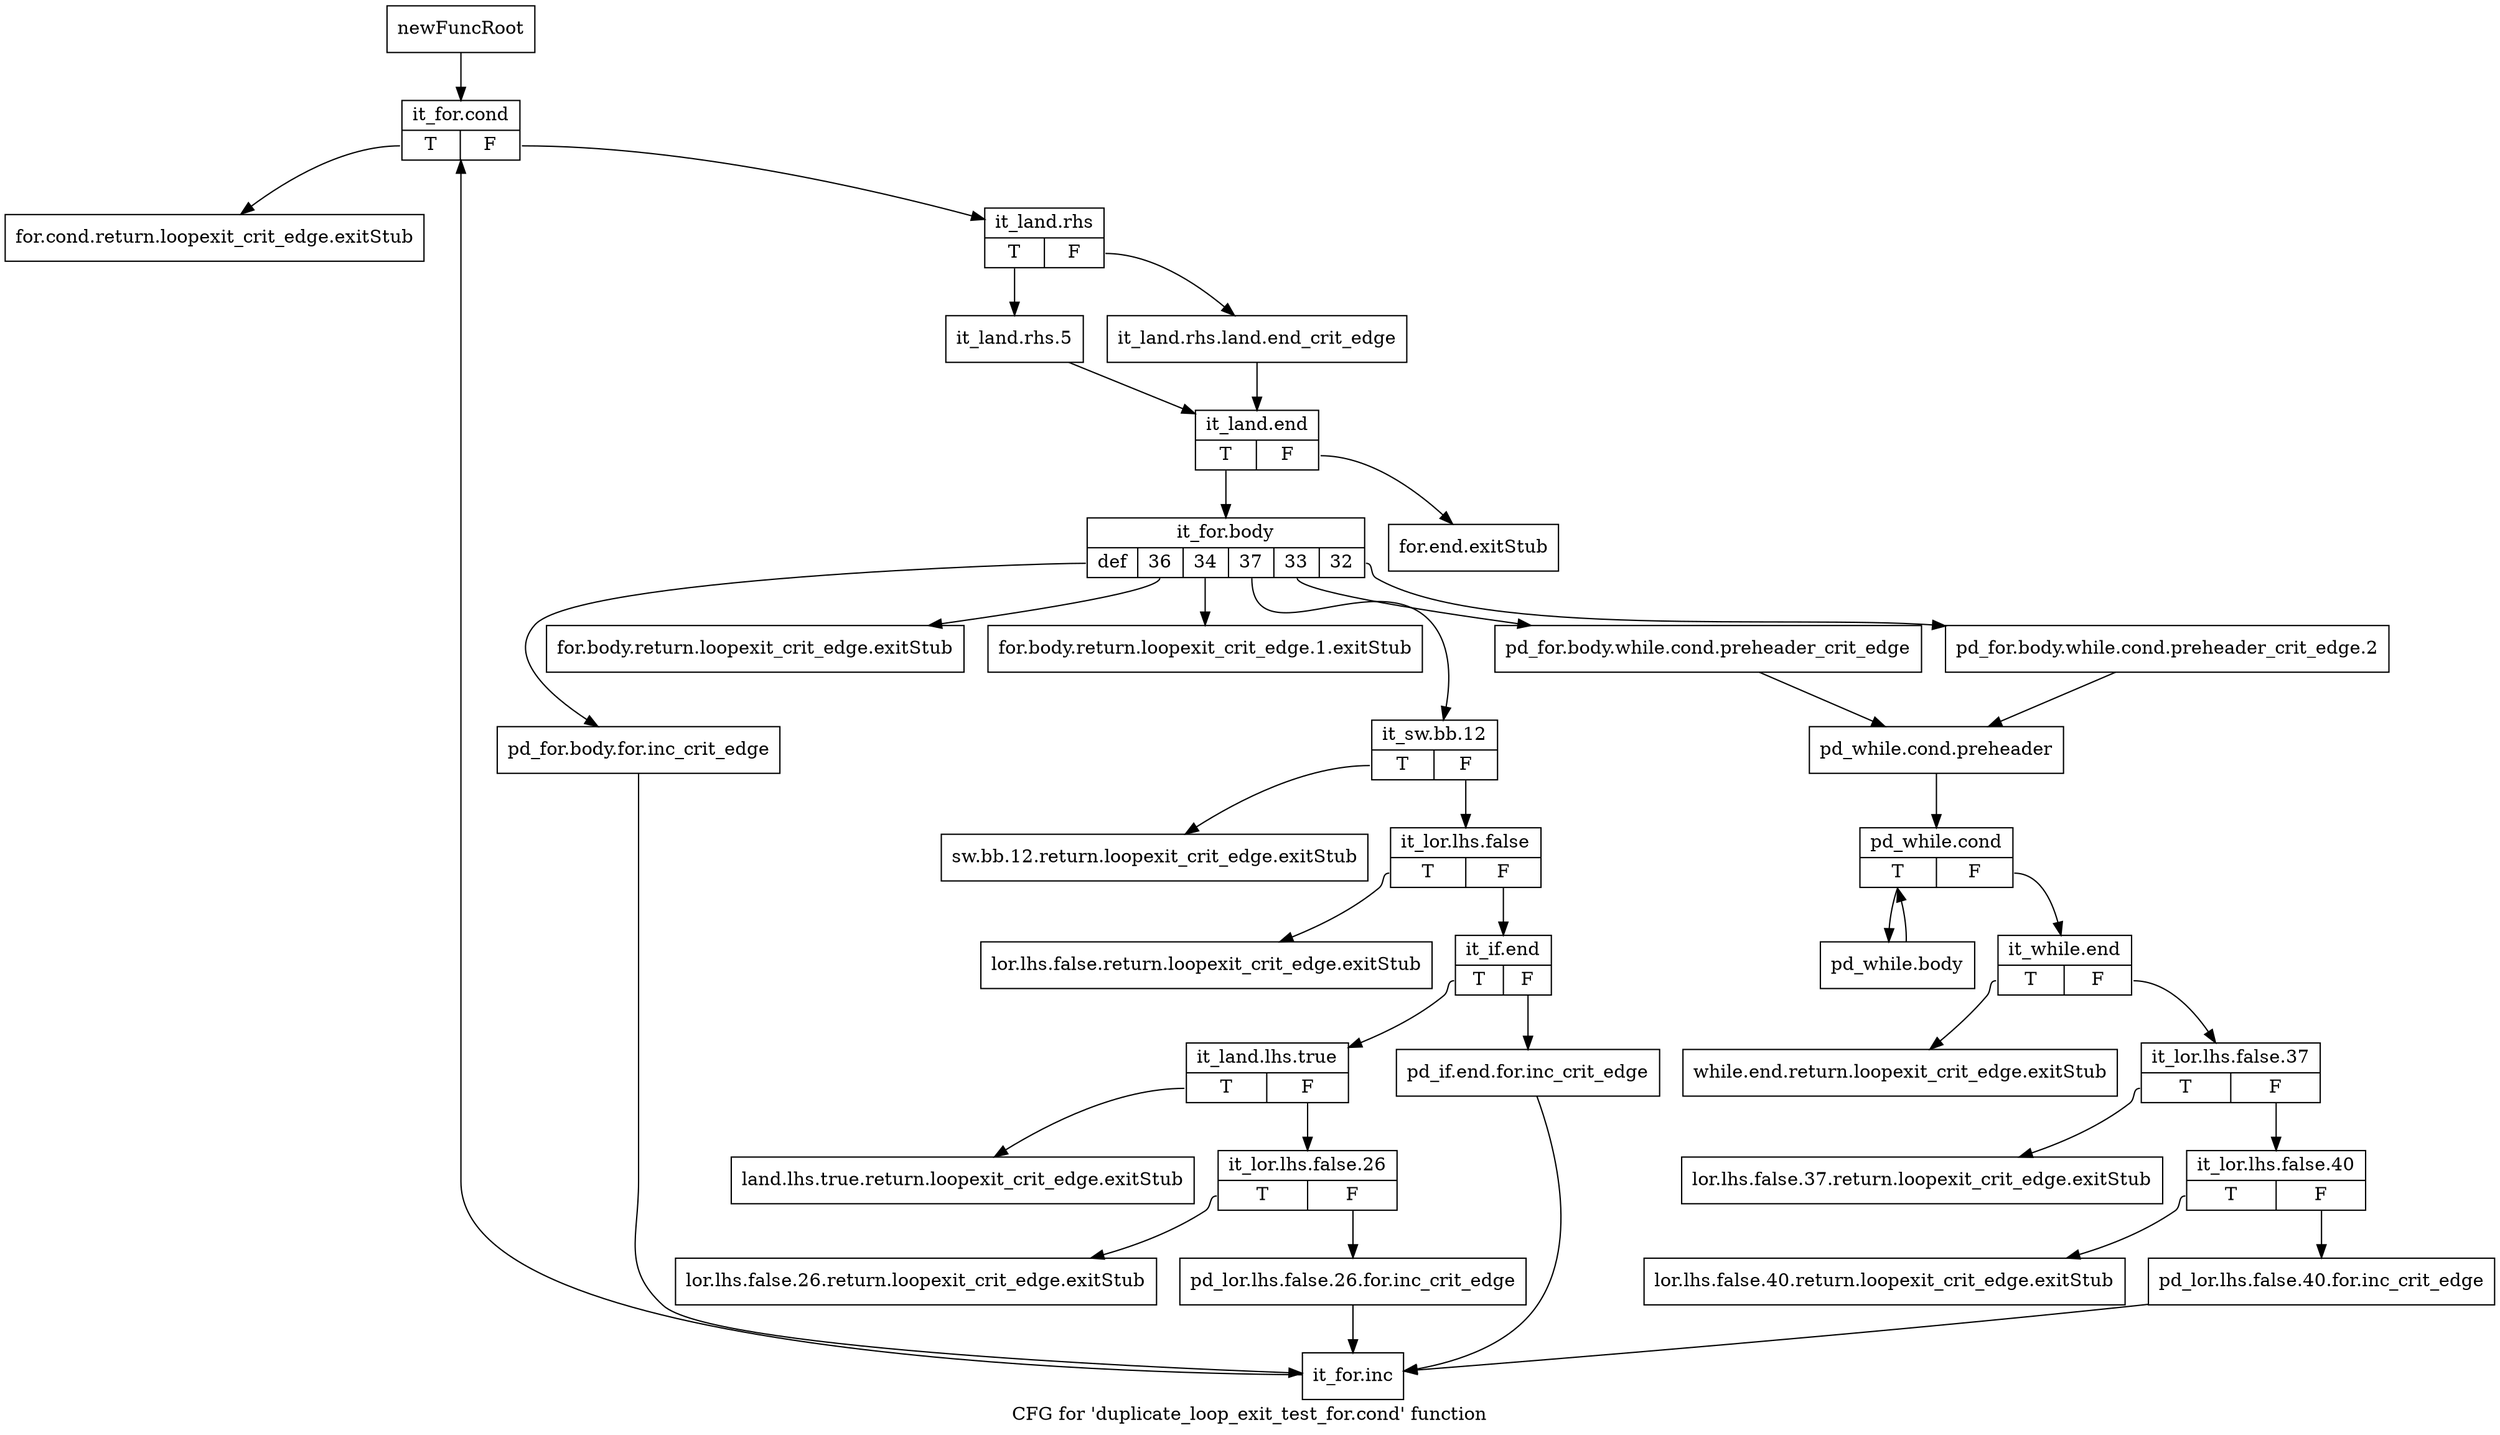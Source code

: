 digraph "CFG for 'duplicate_loop_exit_test_for.cond' function" {
	label="CFG for 'duplicate_loop_exit_test_for.cond' function";

	Node0xb39b130 [shape=record,label="{newFuncRoot}"];
	Node0xb39b130 -> Node0xb3a3460;
	Node0xb39b180 [shape=record,label="{for.cond.return.loopexit_crit_edge.exitStub}"];
	Node0xb3a3140 [shape=record,label="{for.end.exitStub}"];
	Node0xb3a3190 [shape=record,label="{for.body.return.loopexit_crit_edge.exitStub}"];
	Node0xb3a31e0 [shape=record,label="{for.body.return.loopexit_crit_edge.1.exitStub}"];
	Node0xb3a3230 [shape=record,label="{while.end.return.loopexit_crit_edge.exitStub}"];
	Node0xb3a3280 [shape=record,label="{lor.lhs.false.37.return.loopexit_crit_edge.exitStub}"];
	Node0xb3a32d0 [shape=record,label="{lor.lhs.false.40.return.loopexit_crit_edge.exitStub}"];
	Node0xb3a3320 [shape=record,label="{sw.bb.12.return.loopexit_crit_edge.exitStub}"];
	Node0xb3a3370 [shape=record,label="{lor.lhs.false.return.loopexit_crit_edge.exitStub}"];
	Node0xb3a33c0 [shape=record,label="{land.lhs.true.return.loopexit_crit_edge.exitStub}"];
	Node0xb3a3410 [shape=record,label="{lor.lhs.false.26.return.loopexit_crit_edge.exitStub}"];
	Node0xb3a3460 [shape=record,label="{it_for.cond|{<s0>T|<s1>F}}"];
	Node0xb3a3460:s0 -> Node0xb39b180;
	Node0xb3a3460:s1 -> Node0xb3a34b0;
	Node0xb3a34b0 [shape=record,label="{it_land.rhs|{<s0>T|<s1>F}}"];
	Node0xb3a34b0:s0 -> Node0xb3a3550;
	Node0xb3a34b0:s1 -> Node0xb3a3500;
	Node0xb3a3500 [shape=record,label="{it_land.rhs.land.end_crit_edge}"];
	Node0xb3a3500 -> Node0xb3a35a0;
	Node0xb3a3550 [shape=record,label="{it_land.rhs.5}"];
	Node0xb3a3550 -> Node0xb3a35a0;
	Node0xb3a35a0 [shape=record,label="{it_land.end|{<s0>T|<s1>F}}"];
	Node0xb3a35a0:s0 -> Node0xb3a35f0;
	Node0xb3a35a0:s1 -> Node0xb3a3140;
	Node0xb3a35f0 [shape=record,label="{it_for.body|{<s0>def|<s1>36|<s2>34|<s3>37|<s4>33|<s5>32}}"];
	Node0xb3a35f0:s0 -> Node0xb3a3b40;
	Node0xb3a35f0:s1 -> Node0xb3a3190;
	Node0xb3a35f0:s2 -> Node0xb3a31e0;
	Node0xb3a35f0:s3 -> Node0xb3a3910;
	Node0xb3a35f0:s4 -> Node0xb3a3690;
	Node0xb3a35f0:s5 -> Node0xb3a3640;
	Node0xb3a3640 [shape=record,label="{pd_for.body.while.cond.preheader_crit_edge.2}"];
	Node0xb3a3640 -> Node0xb3a36e0;
	Node0xb3a3690 [shape=record,label="{pd_for.body.while.cond.preheader_crit_edge}"];
	Node0xb3a3690 -> Node0xb3a36e0;
	Node0xb3a36e0 [shape=record,label="{pd_while.cond.preheader}"];
	Node0xb3a36e0 -> Node0xb3a3730;
	Node0xb3a3730 [shape=record,label="{pd_while.cond|{<s0>T|<s1>F}}"];
	Node0xb3a3730:s0 -> Node0xb3a38c0;
	Node0xb3a3730:s1 -> Node0xb3a3780;
	Node0xb3a3780 [shape=record,label="{it_while.end|{<s0>T|<s1>F}}"];
	Node0xb3a3780:s0 -> Node0xb3a3230;
	Node0xb3a3780:s1 -> Node0xb3a37d0;
	Node0xb3a37d0 [shape=record,label="{it_lor.lhs.false.37|{<s0>T|<s1>F}}"];
	Node0xb3a37d0:s0 -> Node0xb3a3280;
	Node0xb3a37d0:s1 -> Node0xb3a3820;
	Node0xb3a3820 [shape=record,label="{it_lor.lhs.false.40|{<s0>T|<s1>F}}"];
	Node0xb3a3820:s0 -> Node0xb3a32d0;
	Node0xb3a3820:s1 -> Node0xb3a3870;
	Node0xb3a3870 [shape=record,label="{pd_lor.lhs.false.40.for.inc_crit_edge}"];
	Node0xb3a3870 -> Node0xb3a3b90;
	Node0xb3a38c0 [shape=record,label="{pd_while.body}"];
	Node0xb3a38c0 -> Node0xb3a3730;
	Node0xb3a3910 [shape=record,label="{it_sw.bb.12|{<s0>T|<s1>F}}"];
	Node0xb3a3910:s0 -> Node0xb3a3320;
	Node0xb3a3910:s1 -> Node0xb3a3960;
	Node0xb3a3960 [shape=record,label="{it_lor.lhs.false|{<s0>T|<s1>F}}"];
	Node0xb3a3960:s0 -> Node0xb3a3370;
	Node0xb3a3960:s1 -> Node0xb3a39b0;
	Node0xb3a39b0 [shape=record,label="{it_if.end|{<s0>T|<s1>F}}"];
	Node0xb3a39b0:s0 -> Node0xb3a3a50;
	Node0xb3a39b0:s1 -> Node0xb3a3a00;
	Node0xb3a3a00 [shape=record,label="{pd_if.end.for.inc_crit_edge}"];
	Node0xb3a3a00 -> Node0xb3a3b90;
	Node0xb3a3a50 [shape=record,label="{it_land.lhs.true|{<s0>T|<s1>F}}"];
	Node0xb3a3a50:s0 -> Node0xb3a33c0;
	Node0xb3a3a50:s1 -> Node0xb3a3aa0;
	Node0xb3a3aa0 [shape=record,label="{it_lor.lhs.false.26|{<s0>T|<s1>F}}"];
	Node0xb3a3aa0:s0 -> Node0xb3a3410;
	Node0xb3a3aa0:s1 -> Node0xb3a3af0;
	Node0xb3a3af0 [shape=record,label="{pd_lor.lhs.false.26.for.inc_crit_edge}"];
	Node0xb3a3af0 -> Node0xb3a3b90;
	Node0xb3a3b40 [shape=record,label="{pd_for.body.for.inc_crit_edge}"];
	Node0xb3a3b40 -> Node0xb3a3b90;
	Node0xb3a3b90 [shape=record,label="{it_for.inc}"];
	Node0xb3a3b90 -> Node0xb3a3460;
}
